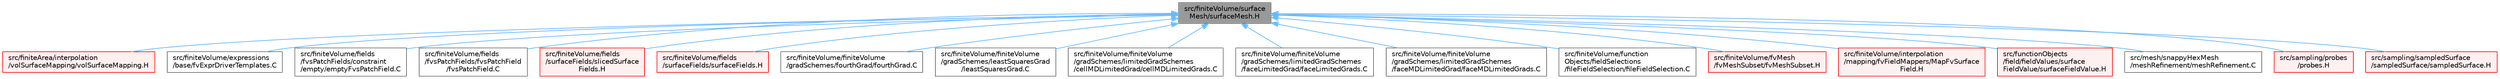 digraph "src/finiteVolume/surfaceMesh/surfaceMesh.H"
{
 // LATEX_PDF_SIZE
  bgcolor="transparent";
  edge [fontname=Helvetica,fontsize=10,labelfontname=Helvetica,labelfontsize=10];
  node [fontname=Helvetica,fontsize=10,shape=box,height=0.2,width=0.4];
  Node1 [id="Node000001",label="src/finiteVolume/surface\lMesh/surfaceMesh.H",height=0.2,width=0.4,color="gray40", fillcolor="grey60", style="filled", fontcolor="black",tooltip=" "];
  Node1 -> Node2 [id="edge1_Node000001_Node000002",dir="back",color="steelblue1",style="solid",tooltip=" "];
  Node2 [id="Node000002",label="src/finiteArea/interpolation\l/volSurfaceMapping/volSurfaceMapping.H",height=0.2,width=0.4,color="red", fillcolor="#FFF0F0", style="filled",URL="$volSurfaceMapping_8H.html",tooltip=" "];
  Node1 -> Node77 [id="edge2_Node000001_Node000077",dir="back",color="steelblue1",style="solid",tooltip=" "];
  Node77 [id="Node000077",label="src/finiteVolume/expressions\l/base/fvExprDriverTemplates.C",height=0.2,width=0.4,color="grey40", fillcolor="white", style="filled",URL="$fvExprDriverTemplates_8C.html",tooltip=" "];
  Node1 -> Node78 [id="edge3_Node000001_Node000078",dir="back",color="steelblue1",style="solid",tooltip=" "];
  Node78 [id="Node000078",label="src/finiteVolume/fields\l/fvsPatchFields/constraint\l/empty/emptyFvsPatchField.C",height=0.2,width=0.4,color="grey40", fillcolor="white", style="filled",URL="$emptyFvsPatchField_8C.html",tooltip=" "];
  Node1 -> Node79 [id="edge4_Node000001_Node000079",dir="back",color="steelblue1",style="solid",tooltip=" "];
  Node79 [id="Node000079",label="src/finiteVolume/fields\l/fvsPatchFields/fvsPatchField\l/fvsPatchField.C",height=0.2,width=0.4,color="grey40", fillcolor="white", style="filled",URL="$fvsPatchField_8C.html",tooltip=" "];
  Node1 -> Node80 [id="edge5_Node000001_Node000080",dir="back",color="steelblue1",style="solid",tooltip=" "];
  Node80 [id="Node000080",label="src/finiteVolume/fields\l/surfaceFields/slicedSurface\lFields.H",height=0.2,width=0.4,color="red", fillcolor="#FFF0F0", style="filled",URL="$slicedSurfaceFields_8H.html",tooltip=" "];
  Node1 -> Node85 [id="edge6_Node000001_Node000085",dir="back",color="steelblue1",style="solid",tooltip=" "];
  Node85 [id="Node000085",label="src/finiteVolume/fields\l/surfaceFields/surfaceFields.H",height=0.2,width=0.4,color="red", fillcolor="#FFF0F0", style="filled",URL="$surfaceFields_8H.html",tooltip="Foam::surfaceFields."];
  Node1 -> Node1121 [id="edge7_Node000001_Node001121",dir="back",color="steelblue1",style="solid",tooltip=" "];
  Node1121 [id="Node001121",label="src/finiteVolume/finiteVolume\l/gradSchemes/fourthGrad/fourthGrad.C",height=0.2,width=0.4,color="grey40", fillcolor="white", style="filled",URL="$fourthGrad_8C.html",tooltip=" "];
  Node1 -> Node293 [id="edge8_Node000001_Node000293",dir="back",color="steelblue1",style="solid",tooltip=" "];
  Node293 [id="Node000293",label="src/finiteVolume/finiteVolume\l/gradSchemes/leastSquaresGrad\l/leastSquaresGrad.C",height=0.2,width=0.4,color="grey40", fillcolor="white", style="filled",URL="$leastSquaresGrad_8C.html",tooltip=" "];
  Node1 -> Node1122 [id="edge9_Node000001_Node001122",dir="back",color="steelblue1",style="solid",tooltip=" "];
  Node1122 [id="Node001122",label="src/finiteVolume/finiteVolume\l/gradSchemes/limitedGradSchemes\l/cellMDLimitedGrad/cellMDLimitedGrads.C",height=0.2,width=0.4,color="grey40", fillcolor="white", style="filled",URL="$cellMDLimitedGrads_8C.html",tooltip=" "];
  Node1 -> Node1123 [id="edge10_Node000001_Node001123",dir="back",color="steelblue1",style="solid",tooltip=" "];
  Node1123 [id="Node001123",label="src/finiteVolume/finiteVolume\l/gradSchemes/limitedGradSchemes\l/faceLimitedGrad/faceLimitedGrads.C",height=0.2,width=0.4,color="grey40", fillcolor="white", style="filled",URL="$faceLimitedGrads_8C.html",tooltip=" "];
  Node1 -> Node1124 [id="edge11_Node000001_Node001124",dir="back",color="steelblue1",style="solid",tooltip=" "];
  Node1124 [id="Node001124",label="src/finiteVolume/finiteVolume\l/gradSchemes/limitedGradSchemes\l/faceMDLimitedGrad/faceMDLimitedGrads.C",height=0.2,width=0.4,color="grey40", fillcolor="white", style="filled",URL="$faceMDLimitedGrads_8C.html",tooltip=" "];
  Node1 -> Node1125 [id="edge12_Node000001_Node001125",dir="back",color="steelblue1",style="solid",tooltip=" "];
  Node1125 [id="Node001125",label="src/finiteVolume/function\lObjects/fieldSelections\l/fileFieldSelection/fileFieldSelection.C",height=0.2,width=0.4,color="grey40", fillcolor="white", style="filled",URL="$fileFieldSelection_8C.html",tooltip=" "];
  Node1 -> Node1126 [id="edge13_Node000001_Node001126",dir="back",color="steelblue1",style="solid",tooltip=" "];
  Node1126 [id="Node001126",label="src/finiteVolume/fvMesh\l/fvMeshSubset/fvMeshSubset.H",height=0.2,width=0.4,color="red", fillcolor="#FFF0F0", style="filled",URL="$fvMeshSubset_8H.html",tooltip=" "];
  Node1 -> Node1238 [id="edge14_Node000001_Node001238",dir="back",color="steelblue1",style="solid",tooltip=" "];
  Node1238 [id="Node001238",label="src/finiteVolume/interpolation\l/mapping/fvFieldMappers/MapFvSurface\lField.H",height=0.2,width=0.4,color="red", fillcolor="#FFF0F0", style="filled",URL="$MapFvSurfaceField_8H.html",tooltip="Map Surface internal field on topology change. This is a partial template specialisation,..."];
  Node1 -> Node1240 [id="edge15_Node000001_Node001240",dir="back",color="steelblue1",style="solid",tooltip=" "];
  Node1240 [id="Node001240",label="src/functionObjects\l/field/fieldValues/surface\lFieldValue/surfaceFieldValue.H",height=0.2,width=0.4,color="red", fillcolor="#FFF0F0", style="filled",URL="$surfaceFieldValue_8H.html",tooltip=" "];
  Node1 -> Node1149 [id="edge16_Node000001_Node001149",dir="back",color="steelblue1",style="solid",tooltip=" "];
  Node1149 [id="Node001149",label="src/mesh/snappyHexMesh\l/meshRefinement/meshRefinement.C",height=0.2,width=0.4,color="grey40", fillcolor="white", style="filled",URL="$meshRefinement_8C.html",tooltip=" "];
  Node1 -> Node1242 [id="edge17_Node000001_Node001242",dir="back",color="steelblue1",style="solid",tooltip=" "];
  Node1242 [id="Node001242",label="src/sampling/probes\l/probes.H",height=0.2,width=0.4,color="red", fillcolor="#FFF0F0", style="filled",URL="$probes_8H.html",tooltip=" "];
  Node1 -> Node1247 [id="edge18_Node000001_Node001247",dir="back",color="steelblue1",style="solid",tooltip=" "];
  Node1247 [id="Node001247",label="src/sampling/sampledSurface\l/sampledSurface/sampledSurface.H",height=0.2,width=0.4,color="red", fillcolor="#FFF0F0", style="filled",URL="$sampledSurface_8H.html",tooltip=" "];
}
